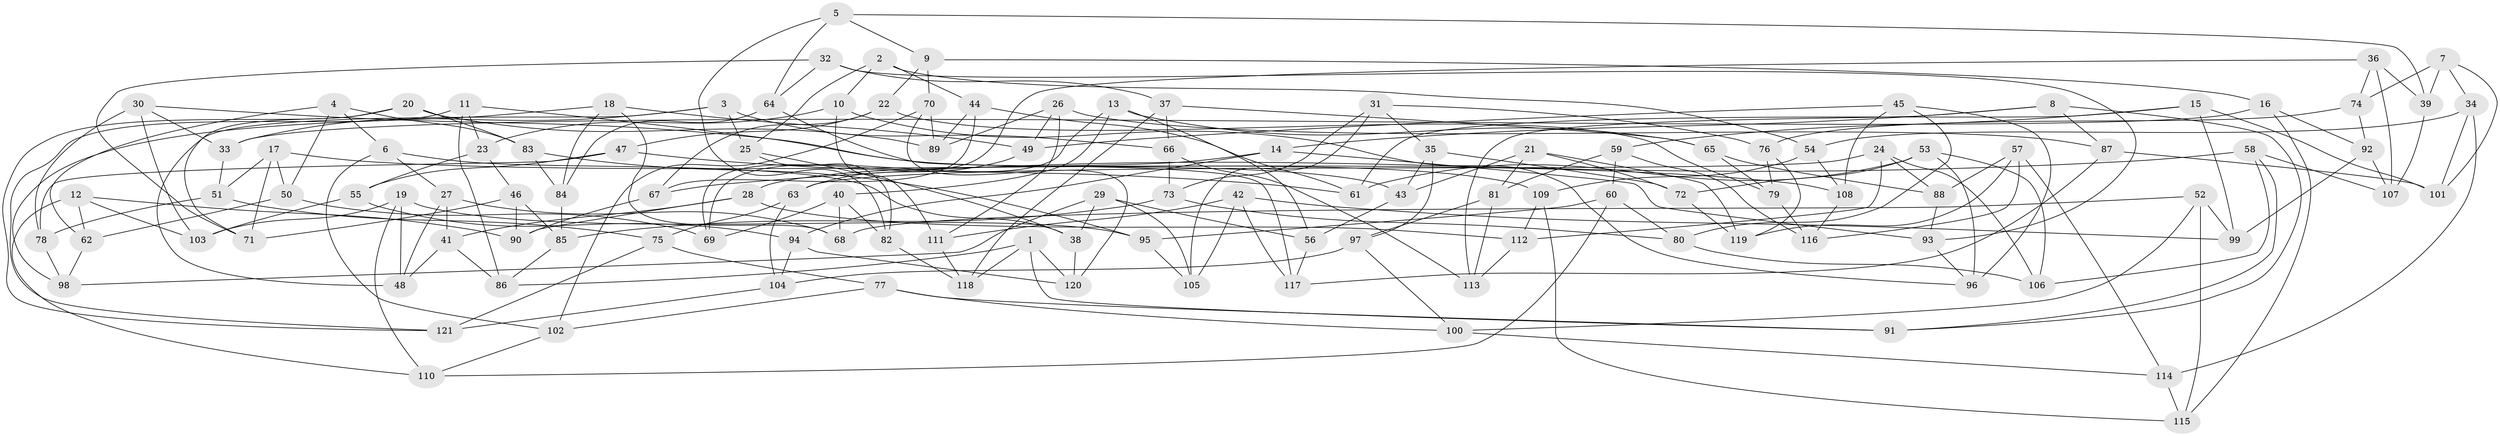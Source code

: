// coarse degree distribution, {8: 0.125, 11: 0.041666666666666664, 4: 0.3125, 5: 0.0625, 14: 0.020833333333333332, 6: 0.25, 10: 0.041666666666666664, 12: 0.041666666666666664, 9: 0.041666666666666664, 13: 0.020833333333333332, 3: 0.020833333333333332, 7: 0.020833333333333332}
// Generated by graph-tools (version 1.1) at 2025/20/03/04/25 18:20:53]
// undirected, 121 vertices, 242 edges
graph export_dot {
graph [start="1"]
  node [color=gray90,style=filled];
  1;
  2;
  3;
  4;
  5;
  6;
  7;
  8;
  9;
  10;
  11;
  12;
  13;
  14;
  15;
  16;
  17;
  18;
  19;
  20;
  21;
  22;
  23;
  24;
  25;
  26;
  27;
  28;
  29;
  30;
  31;
  32;
  33;
  34;
  35;
  36;
  37;
  38;
  39;
  40;
  41;
  42;
  43;
  44;
  45;
  46;
  47;
  48;
  49;
  50;
  51;
  52;
  53;
  54;
  55;
  56;
  57;
  58;
  59;
  60;
  61;
  62;
  63;
  64;
  65;
  66;
  67;
  68;
  69;
  70;
  71;
  72;
  73;
  74;
  75;
  76;
  77;
  78;
  79;
  80;
  81;
  82;
  83;
  84;
  85;
  86;
  87;
  88;
  89;
  90;
  91;
  92;
  93;
  94;
  95;
  96;
  97;
  98;
  99;
  100;
  101;
  102;
  103;
  104;
  105;
  106;
  107;
  108;
  109;
  110;
  111;
  112;
  113;
  114;
  115;
  116;
  117;
  118;
  119;
  120;
  121;
  1 -- 118;
  1 -- 120;
  1 -- 91;
  1 -- 86;
  2 -- 44;
  2 -- 10;
  2 -- 54;
  2 -- 25;
  3 -- 33;
  3 -- 25;
  3 -- 66;
  3 -- 48;
  4 -- 62;
  4 -- 50;
  4 -- 6;
  4 -- 83;
  5 -- 82;
  5 -- 39;
  5 -- 64;
  5 -- 9;
  6 -- 38;
  6 -- 102;
  6 -- 27;
  7 -- 74;
  7 -- 34;
  7 -- 101;
  7 -- 39;
  8 -- 87;
  8 -- 14;
  8 -- 113;
  8 -- 91;
  9 -- 16;
  9 -- 70;
  9 -- 22;
  10 -- 23;
  10 -- 111;
  10 -- 96;
  11 -- 121;
  11 -- 86;
  11 -- 43;
  11 -- 23;
  12 -- 90;
  12 -- 110;
  12 -- 62;
  12 -- 103;
  13 -- 40;
  13 -- 69;
  13 -- 56;
  13 -- 65;
  14 -- 93;
  14 -- 28;
  14 -- 94;
  15 -- 99;
  15 -- 101;
  15 -- 61;
  15 -- 59;
  16 -- 92;
  16 -- 33;
  16 -- 115;
  17 -- 51;
  17 -- 71;
  17 -- 50;
  17 -- 108;
  18 -- 84;
  18 -- 68;
  18 -- 98;
  18 -- 49;
  19 -- 110;
  19 -- 48;
  19 -- 95;
  19 -- 103;
  20 -- 71;
  20 -- 83;
  20 -- 89;
  20 -- 121;
  21 -- 119;
  21 -- 81;
  21 -- 72;
  21 -- 43;
  22 -- 67;
  22 -- 79;
  22 -- 47;
  23 -- 46;
  23 -- 55;
  24 -- 112;
  24 -- 88;
  24 -- 106;
  24 -- 63;
  25 -- 82;
  25 -- 38;
  26 -- 89;
  26 -- 49;
  26 -- 111;
  26 -- 87;
  27 -- 48;
  27 -- 41;
  27 -- 68;
  28 -- 41;
  28 -- 90;
  28 -- 112;
  29 -- 98;
  29 -- 38;
  29 -- 56;
  29 -- 105;
  30 -- 109;
  30 -- 33;
  30 -- 103;
  30 -- 78;
  31 -- 76;
  31 -- 105;
  31 -- 35;
  31 -- 73;
  32 -- 64;
  32 -- 93;
  32 -- 37;
  32 -- 71;
  33 -- 51;
  34 -- 54;
  34 -- 101;
  34 -- 114;
  35 -- 72;
  35 -- 43;
  35 -- 97;
  36 -- 39;
  36 -- 74;
  36 -- 107;
  36 -- 69;
  37 -- 118;
  37 -- 65;
  37 -- 66;
  38 -- 120;
  39 -- 107;
  40 -- 68;
  40 -- 82;
  40 -- 69;
  41 -- 86;
  41 -- 48;
  42 -- 99;
  42 -- 105;
  42 -- 117;
  42 -- 111;
  43 -- 56;
  44 -- 89;
  44 -- 61;
  44 -- 67;
  45 -- 49;
  45 -- 108;
  45 -- 96;
  45 -- 80;
  46 -- 90;
  46 -- 85;
  46 -- 71;
  47 -- 61;
  47 -- 55;
  47 -- 78;
  49 -- 63;
  50 -- 62;
  50 -- 69;
  51 -- 78;
  51 -- 75;
  52 -- 68;
  52 -- 99;
  52 -- 115;
  52 -- 100;
  53 -- 106;
  53 -- 72;
  53 -- 96;
  53 -- 61;
  54 -- 108;
  54 -- 109;
  55 -- 94;
  55 -- 103;
  56 -- 117;
  57 -- 119;
  57 -- 116;
  57 -- 88;
  57 -- 114;
  58 -- 91;
  58 -- 106;
  58 -- 107;
  58 -- 67;
  59 -- 116;
  59 -- 60;
  59 -- 81;
  60 -- 110;
  60 -- 80;
  60 -- 95;
  62 -- 98;
  63 -- 75;
  63 -- 104;
  64 -- 84;
  64 -- 117;
  65 -- 88;
  65 -- 79;
  66 -- 73;
  66 -- 113;
  67 -- 90;
  70 -- 89;
  70 -- 120;
  70 -- 102;
  72 -- 119;
  73 -- 85;
  73 -- 80;
  74 -- 92;
  74 -- 76;
  75 -- 121;
  75 -- 77;
  76 -- 119;
  76 -- 79;
  77 -- 91;
  77 -- 100;
  77 -- 102;
  78 -- 98;
  79 -- 116;
  80 -- 106;
  81 -- 97;
  81 -- 113;
  82 -- 118;
  83 -- 84;
  83 -- 95;
  84 -- 85;
  85 -- 86;
  87 -- 101;
  87 -- 117;
  88 -- 93;
  92 -- 107;
  92 -- 99;
  93 -- 96;
  94 -- 120;
  94 -- 104;
  95 -- 105;
  97 -- 100;
  97 -- 104;
  100 -- 114;
  102 -- 110;
  104 -- 121;
  108 -- 116;
  109 -- 112;
  109 -- 115;
  111 -- 118;
  112 -- 113;
  114 -- 115;
}

